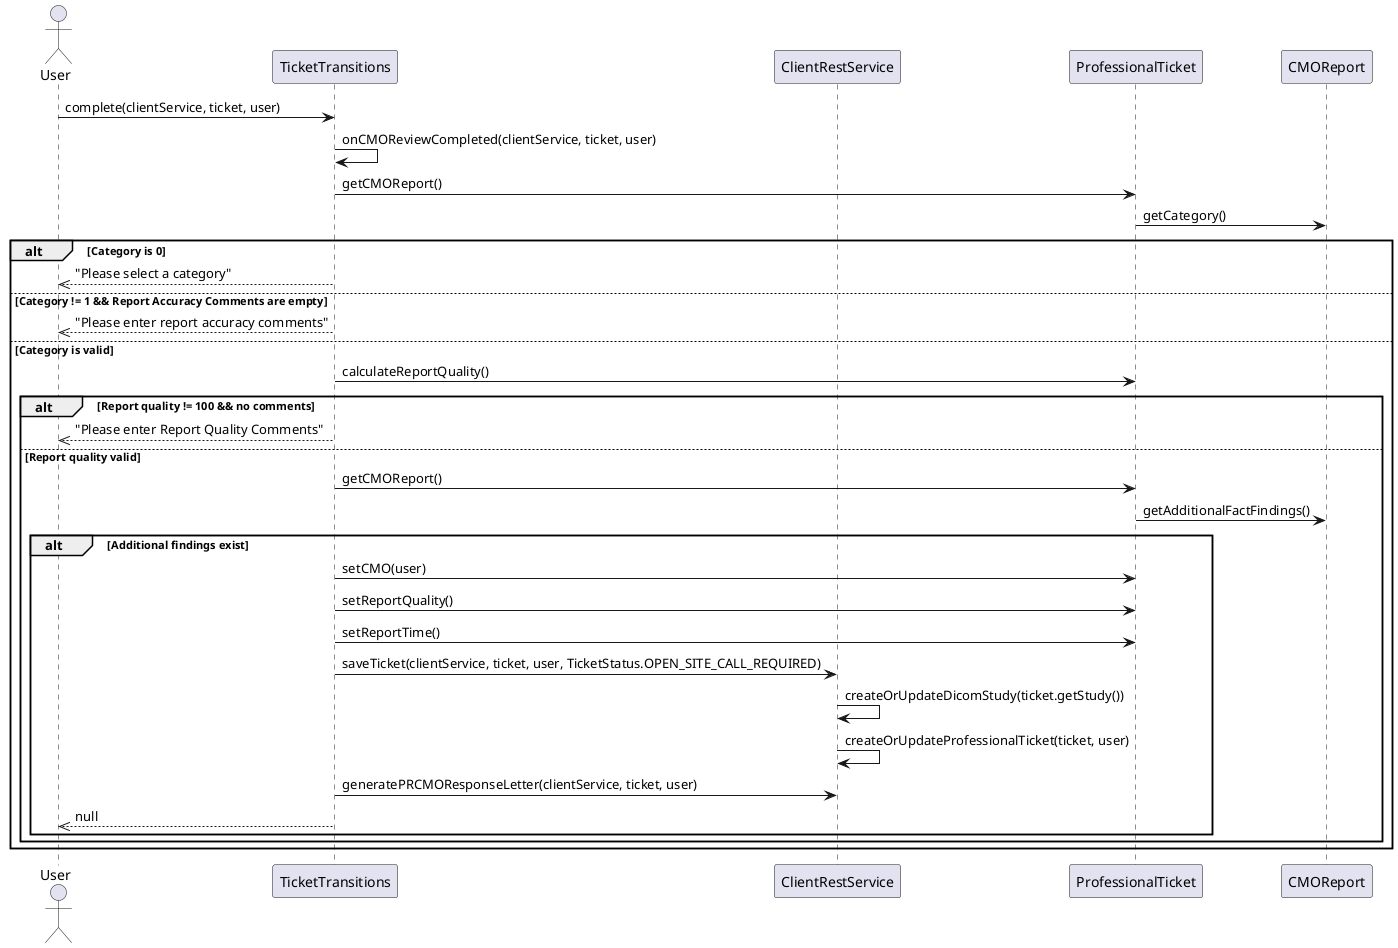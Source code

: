@startuml
actor User
participant TicketTransitions
participant ClientRestService
participant ProfessionalTicket
participant CMOReport

User -> TicketTransitions : complete(clientService, ticket, user)
TicketTransitions -> TicketTransitions : onCMOReviewCompleted(clientService, ticket, user)
TicketTransitions -> ProfessionalTicket : getCMOReport()
ProfessionalTicket -> CMOReport : getCategory()
alt Category is 0
    TicketTransitions -->> User : "Please select a category"
else Category != 1 && Report Accuracy Comments are empty
    TicketTransitions -->> User : "Please enter report accuracy comments"
else Category is valid
    TicketTransitions -> ProfessionalTicket : calculateReportQuality()
    alt Report quality != 100 && no comments
        TicketTransitions -->> User : "Please enter Report Quality Comments"
    else Report quality valid
        TicketTransitions -> ProfessionalTicket : getCMOReport()
        ProfessionalTicket -> CMOReport : getAdditionalFactFindings()
        alt Additional findings exist
            TicketTransitions -> ProfessionalTicket : setCMO(user)
            TicketTransitions -> ProfessionalTicket : setReportQuality()
            TicketTransitions -> ProfessionalTicket : setReportTime()
            TicketTransitions -> ClientRestService : saveTicket(clientService, ticket, user, TicketStatus.OPEN_SITE_CALL_REQUIRED)
            ClientRestService -> ClientRestService : createOrUpdateDicomStudy(ticket.getStudy())
            ClientRestService -> ClientRestService : createOrUpdateProfessionalTicket(ticket, user)
            TicketTransitions -> ClientRestService : generatePRCMOResponseLetter(clientService, ticket, user)
            TicketTransitions -->> User : null
        end
    end
end
@enduml